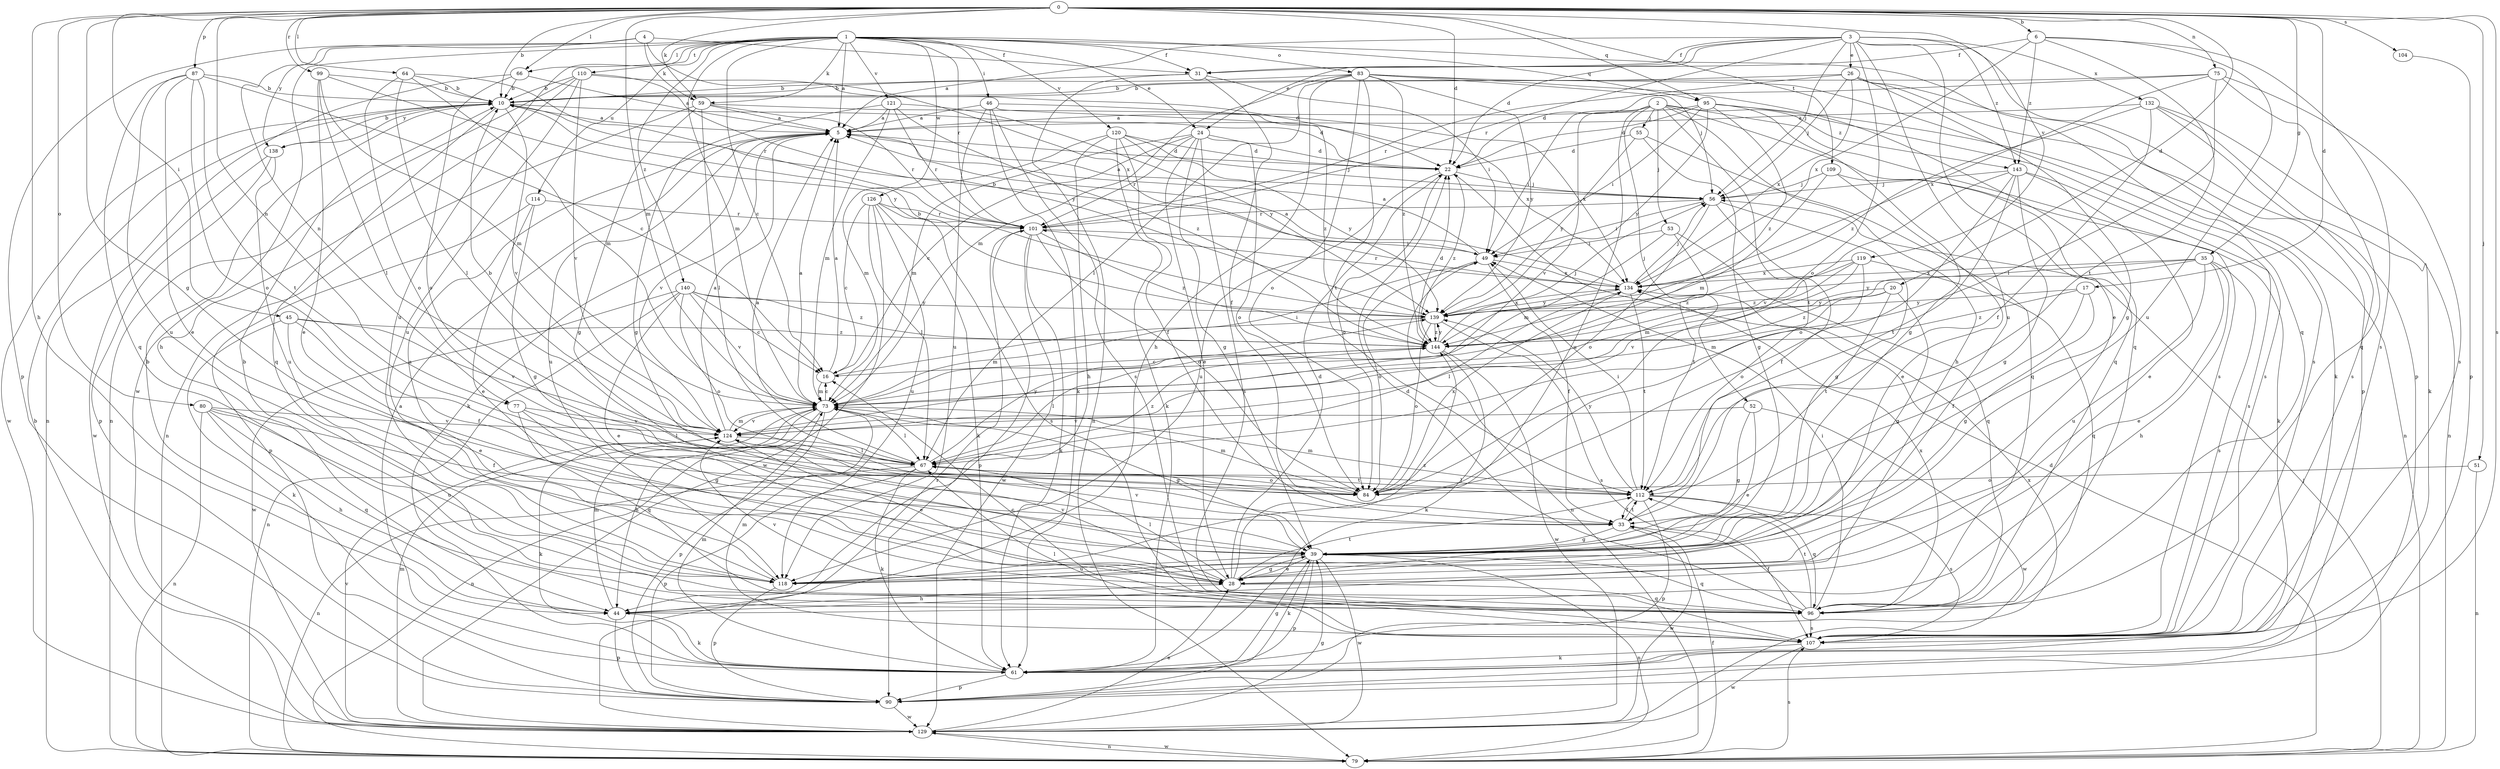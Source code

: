 strict digraph  {
0;
1;
2;
3;
4;
5;
6;
10;
16;
17;
20;
22;
24;
26;
28;
31;
33;
35;
39;
44;
45;
46;
49;
51;
52;
53;
55;
56;
59;
61;
64;
66;
67;
73;
75;
77;
79;
80;
83;
84;
87;
90;
95;
96;
99;
101;
104;
107;
109;
110;
112;
114;
118;
119;
120;
121;
124;
126;
129;
132;
134;
138;
139;
140;
143;
144;
0 -> 6  [label=b];
0 -> 10  [label=b];
0 -> 17  [label=d];
0 -> 20  [label=d];
0 -> 22  [label=d];
0 -> 35  [label=g];
0 -> 39  [label=g];
0 -> 44  [label=h];
0 -> 45  [label=i];
0 -> 51  [label=j];
0 -> 59  [label=k];
0 -> 64  [label=l];
0 -> 66  [label=l];
0 -> 73  [label=m];
0 -> 75  [label=n];
0 -> 77  [label=n];
0 -> 80  [label=o];
0 -> 87  [label=p];
0 -> 95  [label=q];
0 -> 99  [label=r];
0 -> 104  [label=s];
0 -> 107  [label=s];
0 -> 109  [label=t];
0 -> 119  [label=v];
1 -> 5  [label=a];
1 -> 16  [label=c];
1 -> 24  [label=e];
1 -> 31  [label=f];
1 -> 46  [label=i];
1 -> 59  [label=k];
1 -> 66  [label=l];
1 -> 73  [label=m];
1 -> 83  [label=o];
1 -> 95  [label=q];
1 -> 96  [label=q];
1 -> 101  [label=r];
1 -> 110  [label=t];
1 -> 114  [label=u];
1 -> 118  [label=u];
1 -> 120  [label=v];
1 -> 121  [label=v];
1 -> 126  [label=w];
1 -> 129  [label=w];
1 -> 138  [label=y];
1 -> 140  [label=z];
2 -> 44  [label=h];
2 -> 49  [label=i];
2 -> 52  [label=j];
2 -> 53  [label=j];
2 -> 55  [label=j];
2 -> 96  [label=q];
2 -> 107  [label=s];
2 -> 112  [label=t];
2 -> 118  [label=u];
2 -> 124  [label=v];
2 -> 143  [label=z];
3 -> 5  [label=a];
3 -> 22  [label=d];
3 -> 24  [label=e];
3 -> 26  [label=e];
3 -> 28  [label=e];
3 -> 31  [label=f];
3 -> 56  [label=j];
3 -> 84  [label=o];
3 -> 90  [label=p];
3 -> 101  [label=r];
3 -> 118  [label=u];
3 -> 132  [label=x];
3 -> 143  [label=z];
4 -> 31  [label=f];
4 -> 59  [label=k];
4 -> 77  [label=n];
4 -> 90  [label=p];
4 -> 134  [label=x];
5 -> 22  [label=d];
5 -> 61  [label=k];
5 -> 118  [label=u];
5 -> 124  [label=v];
6 -> 31  [label=f];
6 -> 107  [label=s];
6 -> 112  [label=t];
6 -> 118  [label=u];
6 -> 134  [label=x];
6 -> 143  [label=z];
10 -> 5  [label=a];
10 -> 22  [label=d];
10 -> 96  [label=q];
10 -> 124  [label=v];
10 -> 129  [label=w];
10 -> 138  [label=y];
16 -> 5  [label=a];
16 -> 49  [label=i];
16 -> 73  [label=m];
17 -> 33  [label=f];
17 -> 39  [label=g];
17 -> 139  [label=y];
17 -> 144  [label=z];
20 -> 39  [label=g];
20 -> 73  [label=m];
20 -> 112  [label=t];
20 -> 139  [label=y];
20 -> 144  [label=z];
22 -> 56  [label=j];
22 -> 84  [label=o];
22 -> 118  [label=u];
22 -> 144  [label=z];
24 -> 16  [label=c];
24 -> 22  [label=d];
24 -> 28  [label=e];
24 -> 39  [label=g];
24 -> 73  [label=m];
24 -> 84  [label=o];
24 -> 101  [label=r];
24 -> 107  [label=s];
26 -> 10  [label=b];
26 -> 39  [label=g];
26 -> 56  [label=j];
26 -> 61  [label=k];
26 -> 90  [label=p];
26 -> 101  [label=r];
26 -> 134  [label=x];
28 -> 22  [label=d];
28 -> 39  [label=g];
28 -> 44  [label=h];
28 -> 67  [label=l];
28 -> 96  [label=q];
28 -> 112  [label=t];
28 -> 124  [label=v];
28 -> 144  [label=z];
31 -> 10  [label=b];
31 -> 33  [label=f];
31 -> 49  [label=i];
31 -> 79  [label=n];
33 -> 39  [label=g];
33 -> 112  [label=t];
33 -> 129  [label=w];
35 -> 28  [label=e];
35 -> 44  [label=h];
35 -> 107  [label=s];
35 -> 118  [label=u];
35 -> 134  [label=x];
35 -> 139  [label=y];
35 -> 144  [label=z];
39 -> 28  [label=e];
39 -> 61  [label=k];
39 -> 79  [label=n];
39 -> 90  [label=p];
39 -> 96  [label=q];
39 -> 118  [label=u];
39 -> 124  [label=v];
39 -> 129  [label=w];
44 -> 10  [label=b];
44 -> 61  [label=k];
44 -> 73  [label=m];
44 -> 90  [label=p];
45 -> 28  [label=e];
45 -> 33  [label=f];
45 -> 61  [label=k];
45 -> 124  [label=v];
45 -> 144  [label=z];
46 -> 5  [label=a];
46 -> 61  [label=k];
46 -> 107  [label=s];
46 -> 118  [label=u];
46 -> 134  [label=x];
46 -> 144  [label=z];
49 -> 5  [label=a];
49 -> 10  [label=b];
49 -> 33  [label=f];
49 -> 79  [label=n];
49 -> 84  [label=o];
49 -> 134  [label=x];
51 -> 79  [label=n];
51 -> 84  [label=o];
52 -> 28  [label=e];
52 -> 39  [label=g];
52 -> 124  [label=v];
52 -> 129  [label=w];
53 -> 49  [label=i];
53 -> 73  [label=m];
53 -> 96  [label=q];
53 -> 112  [label=t];
55 -> 22  [label=d];
55 -> 39  [label=g];
55 -> 96  [label=q];
55 -> 139  [label=y];
56 -> 5  [label=a];
56 -> 33  [label=f];
56 -> 39  [label=g];
56 -> 49  [label=i];
56 -> 84  [label=o];
56 -> 101  [label=r];
59 -> 5  [label=a];
59 -> 39  [label=g];
59 -> 67  [label=l];
59 -> 79  [label=n];
59 -> 101  [label=r];
59 -> 134  [label=x];
61 -> 5  [label=a];
61 -> 39  [label=g];
61 -> 73  [label=m];
61 -> 90  [label=p];
61 -> 134  [label=x];
64 -> 10  [label=b];
64 -> 67  [label=l];
64 -> 73  [label=m];
64 -> 84  [label=o];
64 -> 101  [label=r];
66 -> 5  [label=a];
66 -> 10  [label=b];
66 -> 79  [label=n];
66 -> 84  [label=o];
67 -> 5  [label=a];
67 -> 61  [label=k];
67 -> 79  [label=n];
67 -> 84  [label=o];
67 -> 90  [label=p];
67 -> 112  [label=t];
67 -> 139  [label=y];
67 -> 144  [label=z];
73 -> 5  [label=a];
73 -> 16  [label=c];
73 -> 39  [label=g];
73 -> 44  [label=h];
73 -> 67  [label=l];
73 -> 79  [label=n];
73 -> 90  [label=p];
73 -> 124  [label=v];
75 -> 10  [label=b];
75 -> 22  [label=d];
75 -> 67  [label=l];
75 -> 96  [label=q];
75 -> 107  [label=s];
75 -> 134  [label=x];
77 -> 39  [label=g];
77 -> 67  [label=l];
77 -> 96  [label=q];
77 -> 124  [label=v];
79 -> 22  [label=d];
79 -> 33  [label=f];
79 -> 56  [label=j];
79 -> 107  [label=s];
79 -> 129  [label=w];
80 -> 33  [label=f];
80 -> 44  [label=h];
80 -> 79  [label=n];
80 -> 96  [label=q];
80 -> 118  [label=u];
80 -> 124  [label=v];
83 -> 10  [label=b];
83 -> 44  [label=h];
83 -> 56  [label=j];
83 -> 67  [label=l];
83 -> 73  [label=m];
83 -> 84  [label=o];
83 -> 96  [label=q];
83 -> 107  [label=s];
83 -> 112  [label=t];
83 -> 139  [label=y];
83 -> 144  [label=z];
84 -> 73  [label=m];
84 -> 134  [label=x];
87 -> 10  [label=b];
87 -> 16  [label=c];
87 -> 28  [label=e];
87 -> 84  [label=o];
87 -> 96  [label=q];
87 -> 112  [label=t];
87 -> 118  [label=u];
90 -> 129  [label=w];
95 -> 5  [label=a];
95 -> 22  [label=d];
95 -> 39  [label=g];
95 -> 49  [label=i];
95 -> 79  [label=n];
95 -> 107  [label=s];
95 -> 139  [label=y];
95 -> 144  [label=z];
96 -> 10  [label=b];
96 -> 22  [label=d];
96 -> 33  [label=f];
96 -> 49  [label=i];
96 -> 107  [label=s];
96 -> 112  [label=t];
96 -> 124  [label=v];
96 -> 134  [label=x];
99 -> 10  [label=b];
99 -> 28  [label=e];
99 -> 67  [label=l];
99 -> 73  [label=m];
99 -> 139  [label=y];
101 -> 49  [label=i];
101 -> 61  [label=k];
101 -> 84  [label=o];
101 -> 90  [label=p];
101 -> 129  [label=w];
101 -> 144  [label=z];
104 -> 90  [label=p];
107 -> 16  [label=c];
107 -> 61  [label=k];
107 -> 67  [label=l];
107 -> 73  [label=m];
107 -> 129  [label=w];
109 -> 28  [label=e];
109 -> 56  [label=j];
109 -> 61  [label=k];
109 -> 73  [label=m];
110 -> 10  [label=b];
110 -> 22  [label=d];
110 -> 44  [label=h];
110 -> 79  [label=n];
110 -> 118  [label=u];
110 -> 124  [label=v];
110 -> 139  [label=y];
112 -> 33  [label=f];
112 -> 49  [label=i];
112 -> 67  [label=l];
112 -> 73  [label=m];
112 -> 90  [label=p];
112 -> 96  [label=q];
112 -> 107  [label=s];
112 -> 139  [label=y];
114 -> 28  [label=e];
114 -> 39  [label=g];
114 -> 90  [label=p];
114 -> 101  [label=r];
118 -> 5  [label=a];
118 -> 90  [label=p];
119 -> 73  [label=m];
119 -> 84  [label=o];
119 -> 96  [label=q];
119 -> 124  [label=v];
119 -> 134  [label=x];
119 -> 144  [label=z];
120 -> 22  [label=d];
120 -> 33  [label=f];
120 -> 44  [label=h];
120 -> 56  [label=j];
120 -> 61  [label=k];
120 -> 73  [label=m];
120 -> 139  [label=y];
121 -> 5  [label=a];
121 -> 39  [label=g];
121 -> 73  [label=m];
121 -> 101  [label=r];
121 -> 139  [label=y];
121 -> 144  [label=z];
124 -> 5  [label=a];
124 -> 10  [label=b];
124 -> 28  [label=e];
124 -> 61  [label=k];
124 -> 67  [label=l];
124 -> 73  [label=m];
126 -> 16  [label=c];
126 -> 61  [label=k];
126 -> 67  [label=l];
126 -> 101  [label=r];
126 -> 107  [label=s];
126 -> 118  [label=u];
126 -> 129  [label=w];
129 -> 10  [label=b];
129 -> 28  [label=e];
129 -> 39  [label=g];
129 -> 73  [label=m];
129 -> 79  [label=n];
129 -> 101  [label=r];
129 -> 124  [label=v];
132 -> 5  [label=a];
132 -> 33  [label=f];
132 -> 61  [label=k];
132 -> 79  [label=n];
132 -> 107  [label=s];
132 -> 144  [label=z];
134 -> 5  [label=a];
134 -> 56  [label=j];
134 -> 67  [label=l];
134 -> 101  [label=r];
134 -> 112  [label=t];
134 -> 139  [label=y];
138 -> 10  [label=b];
138 -> 90  [label=p];
138 -> 118  [label=u];
138 -> 129  [label=w];
139 -> 10  [label=b];
139 -> 73  [label=m];
139 -> 84  [label=o];
139 -> 107  [label=s];
139 -> 134  [label=x];
139 -> 144  [label=z];
140 -> 16  [label=c];
140 -> 28  [label=e];
140 -> 79  [label=n];
140 -> 84  [label=o];
140 -> 129  [label=w];
140 -> 139  [label=y];
140 -> 144  [label=z];
140 -> 73  [label=v];
143 -> 28  [label=e];
143 -> 39  [label=g];
143 -> 56  [label=j];
143 -> 84  [label=o];
143 -> 107  [label=s];
143 -> 112  [label=t];
143 -> 124  [label=v];
144 -> 16  [label=c];
144 -> 22  [label=d];
144 -> 56  [label=j];
144 -> 61  [label=k];
144 -> 67  [label=l];
144 -> 129  [label=w];
144 -> 139  [label=y];
}
